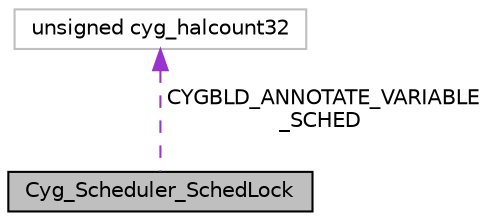 digraph "Cyg_Scheduler_SchedLock"
{
  edge [fontname="Helvetica",fontsize="10",labelfontname="Helvetica",labelfontsize="10"];
  node [fontname="Helvetica",fontsize="10",shape=record];
  Node1 [label="Cyg_Scheduler_SchedLock",height=0.2,width=0.4,color="black", fillcolor="grey75", style="filled" fontcolor="black"];
  Node2 -> Node1 [dir="back",color="darkorchid3",fontsize="10",style="dashed",label=" CYGBLD_ANNOTATE_VARIABLE\l_SCHED" ,fontname="Helvetica"];
  Node2 [label="unsigned cyg_halcount32",height=0.2,width=0.4,color="grey75", fillcolor="white", style="filled"];
}
